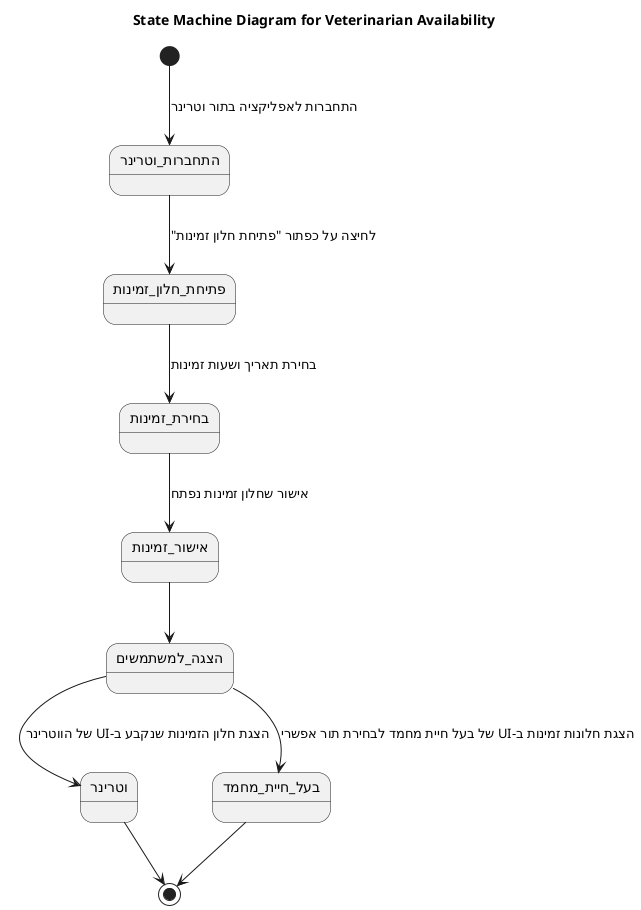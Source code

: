 @startuml

title State Machine Diagram for Veterinarian Availability

[*] --> התחברות_וטרינר : התחברות לאפליקציה בתור וטרינר

התחברות_וטרינר --> פתיחת_חלון_זמינות : לחיצה על כפתור "פתיחת חלון זמינות"

פתיחת_חלון_זמינות --> בחירת_זמינות : בחירת תאריך ושעות זמינות

בחירת_זמינות --> אישור_זמינות : אישור שחלון זמינות נפתח

אישור_זמינות --> הצגה_למשתמשים
הצגה_למשתמשים --> וטרינר : הצגת חלון הזמינות שנקבע ב-UI של הווטרינר
הצגה_למשתמשים --> בעל_חיית_מחמד : הצגת חלונות זמינות ב-UI של בעל חיית מחמד לבחירת תור אפשרי


וטרינר --> [*]
בעל_חיית_מחמד --> [*]

@enduml
